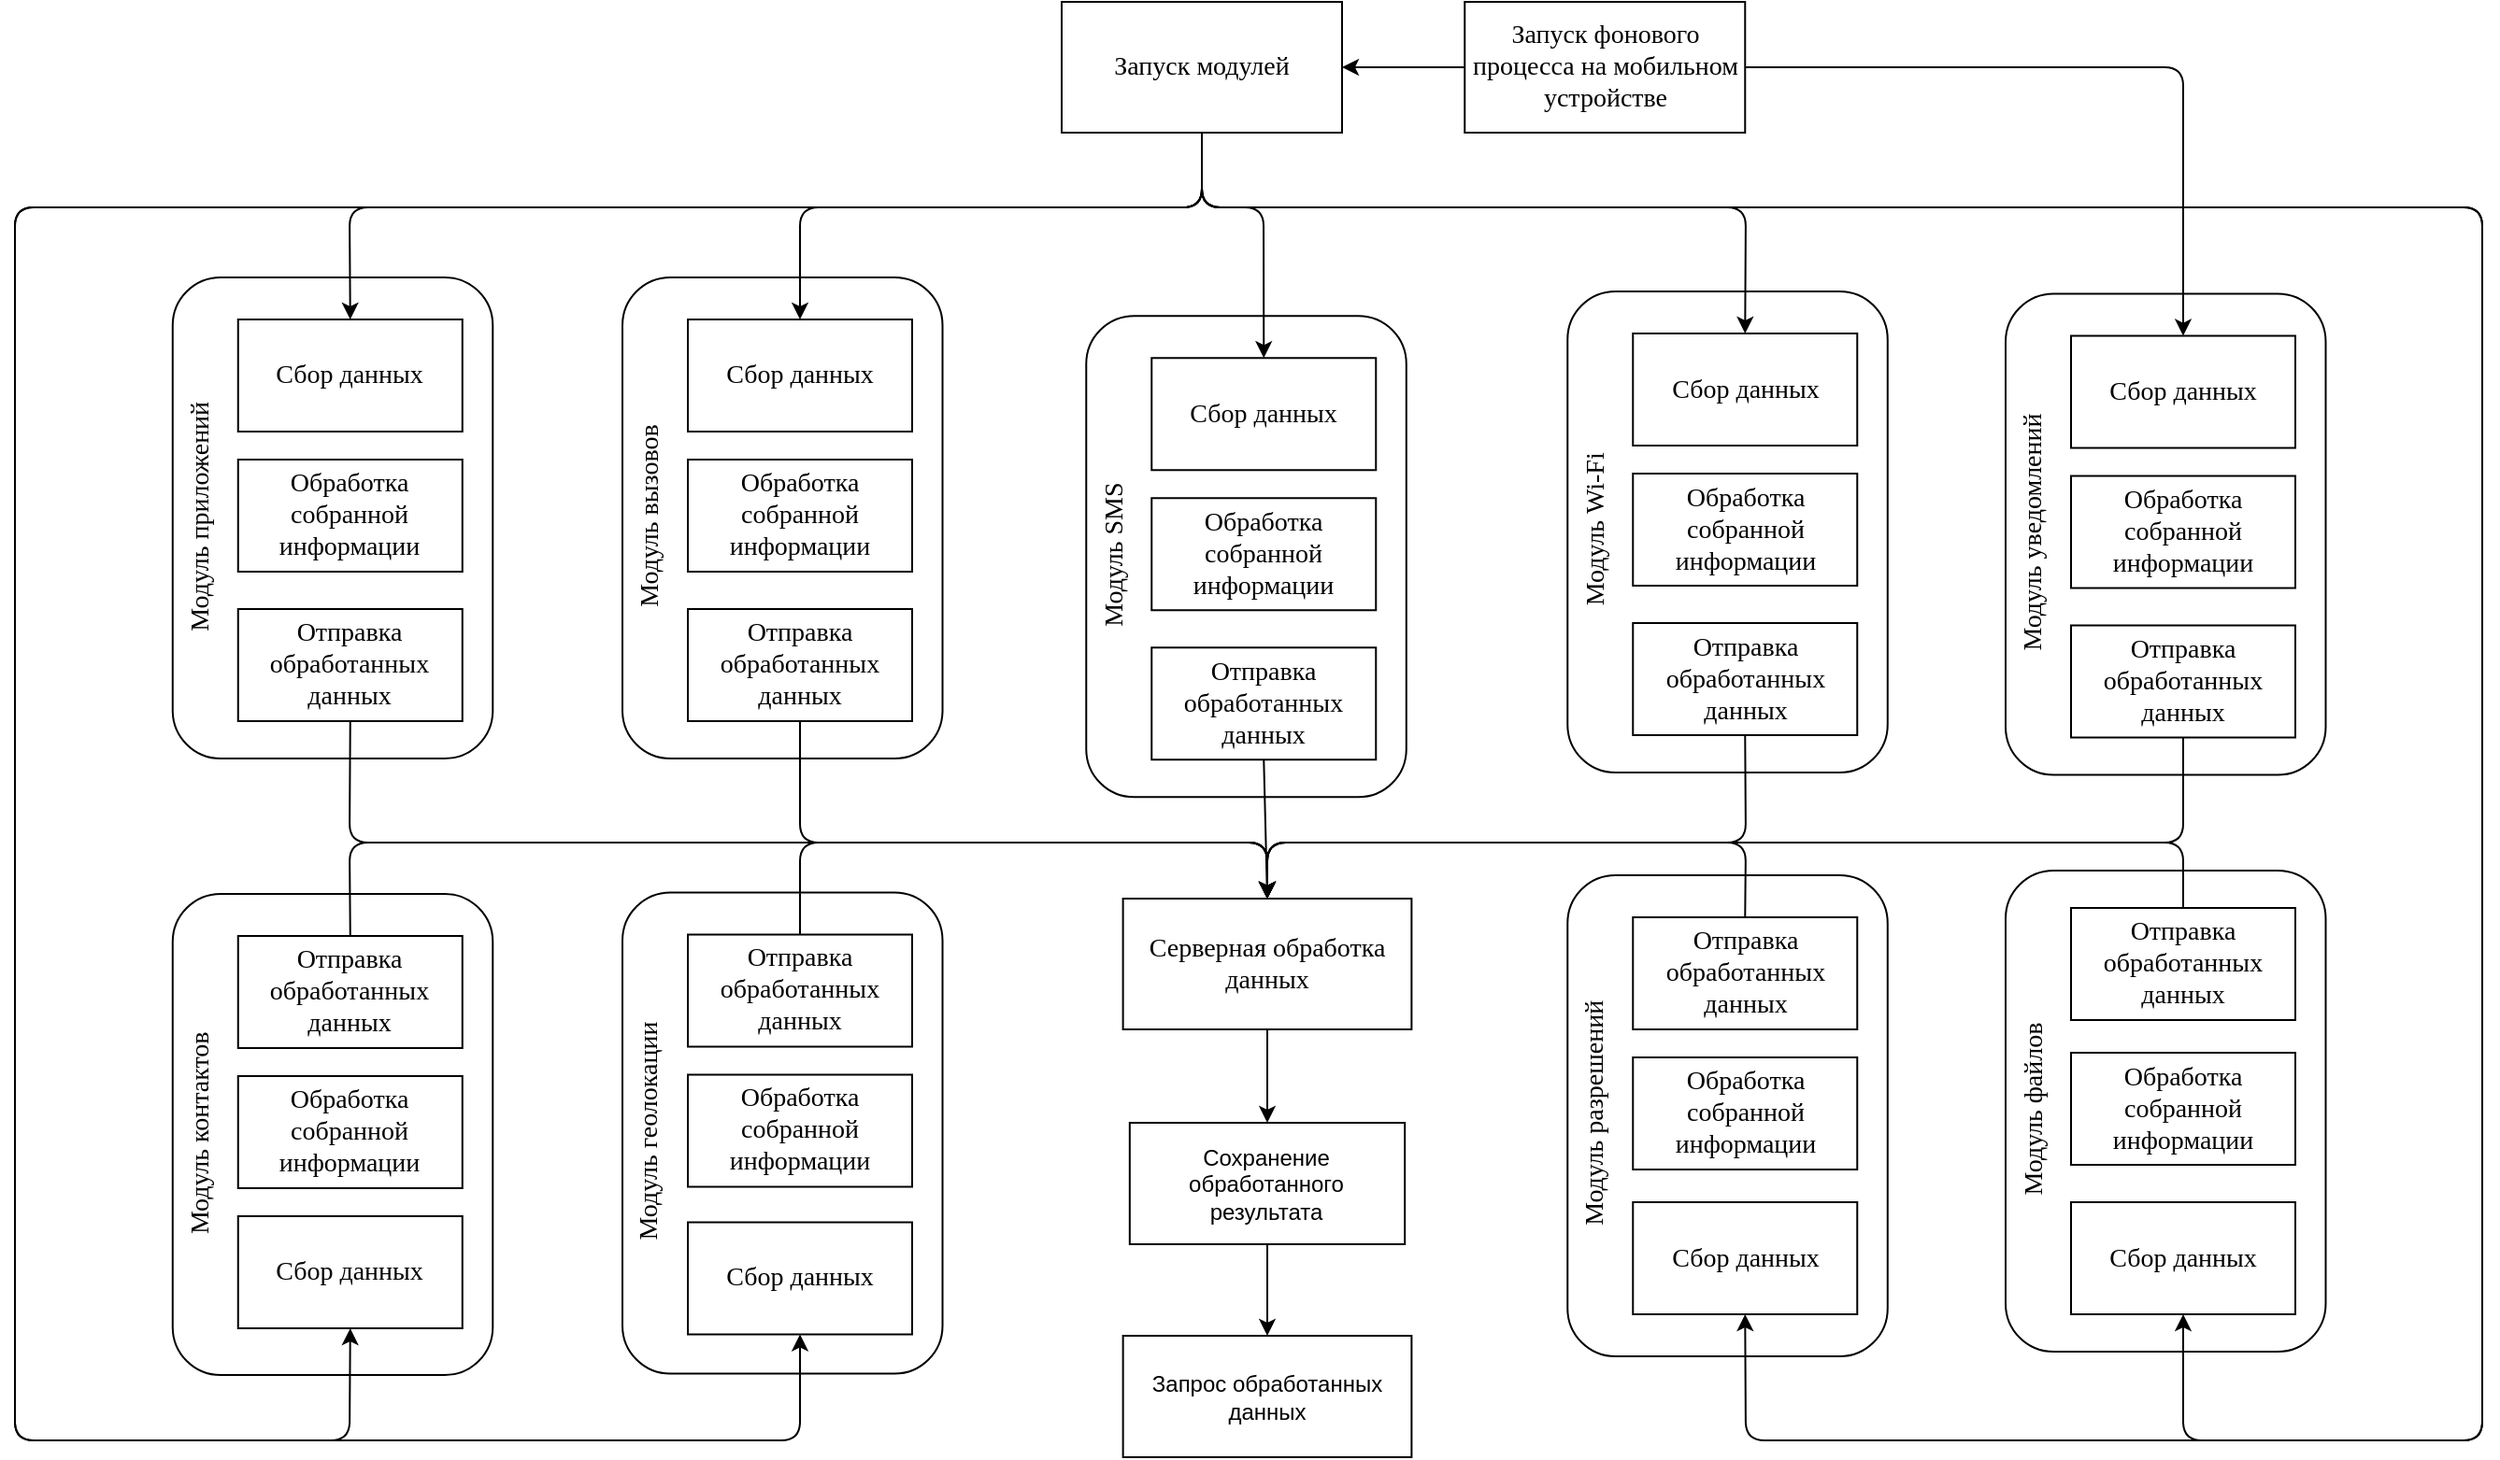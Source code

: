 <mxfile version="14.1.8" type="device"><diagram id="mnSUJkDrzFlQSvX6eg_O" name="Page-1"><mxGraphModel dx="2016" dy="209" grid="1" gridSize="10" guides="1" tooltips="1" connect="1" arrows="1" fold="1" page="1" pageScale="1" pageWidth="827" pageHeight="1169" math="0" shadow="0"><root><mxCell id="0"/><mxCell id="1" parent="0"/><mxCell id="_tsb7AVyKGkSQwB7FCr1-1" value="&lt;font face=&quot;Times New Roman&quot; style=&quot;font-size: 14px&quot;&gt;Запуск фонового процесса на мобильном устройстве&lt;/font&gt;" style="rounded=0;whiteSpace=wrap;html=1;" parent="1" vertex="1"><mxGeometry x="-624.37" y="30" width="150" height="70" as="geometry"/></mxCell><mxCell id="_tsb7AVyKGkSQwB7FCr1-14" value="" style="rounded=1;whiteSpace=wrap;html=1;rotation=90;direction=west;" parent="1" vertex="1"><mxGeometry x="-869.99" y="241.26" width="257.5" height="171.25" as="geometry"/></mxCell><mxCell id="_tsb7AVyKGkSQwB7FCr1-15" value="&lt;font style=&quot;font-size: 14px&quot; face=&quot;Times New Roman&quot;&gt;Сбор данных&lt;/font&gt;" style="rounded=0;whiteSpace=wrap;html=1;" parent="1" vertex="1"><mxGeometry x="-791.87" y="220.63" width="120" height="60" as="geometry"/></mxCell><mxCell id="_tsb7AVyKGkSQwB7FCr1-17" value="&lt;font face=&quot;Times New Roman&quot; style=&quot;font-size: 14px&quot;&gt;Обработка собранной информации&lt;/font&gt;" style="rounded=0;whiteSpace=wrap;html=1;" parent="1" vertex="1"><mxGeometry x="-791.87" y="295.63" width="120" height="60" as="geometry"/></mxCell><mxCell id="_tsb7AVyKGkSQwB7FCr1-18" value="&lt;font face=&quot;Times New Roman&quot; style=&quot;font-size: 14px&quot;&gt;Отправка обработанных данных&lt;/font&gt;" style="rounded=0;whiteSpace=wrap;html=1;" parent="1" vertex="1"><mxGeometry x="-791.87" y="375.63" width="120" height="60" as="geometry"/></mxCell><mxCell id="_tsb7AVyKGkSQwB7FCr1-20" value="&lt;font face=&quot;Times New Roman&quot; style=&quot;font-size: 14px&quot;&gt;Модуль SMS&lt;/font&gt;" style="text;html=1;strokeColor=none;fillColor=none;align=center;verticalAlign=middle;whiteSpace=wrap;rounded=0;rotation=-90;" parent="1" vertex="1"><mxGeometry x="-881.87" y="315.63" width="140" height="20" as="geometry"/></mxCell><mxCell id="-plFbZSpuo-o5r_M1Kf3-2" value="" style="rounded=1;whiteSpace=wrap;html=1;rotation=90;direction=west;" parent="1" vertex="1"><mxGeometry x="-1118.12" y="549.89" width="257.5" height="171.25" as="geometry"/></mxCell><mxCell id="-plFbZSpuo-o5r_M1Kf3-3" value="&lt;font style=&quot;font-size: 14px&quot; face=&quot;Times New Roman&quot;&gt;Сбор данных&lt;/font&gt;" style="rounded=0;whiteSpace=wrap;html=1;" parent="1" vertex="1"><mxGeometry x="-1040" y="683.26" width="120" height="60" as="geometry"/></mxCell><mxCell id="-plFbZSpuo-o5r_M1Kf3-4" value="&lt;font face=&quot;Times New Roman&quot; style=&quot;font-size: 14px&quot;&gt;Обработка собранной информации&lt;/font&gt;" style="rounded=0;whiteSpace=wrap;html=1;" parent="1" vertex="1"><mxGeometry x="-1040" y="604.26" width="120" height="60" as="geometry"/></mxCell><mxCell id="-plFbZSpuo-o5r_M1Kf3-5" value="&lt;font face=&quot;Times New Roman&quot; style=&quot;font-size: 14px&quot;&gt;Отправка обработанных данных&lt;/font&gt;" style="rounded=0;whiteSpace=wrap;html=1;" parent="1" vertex="1"><mxGeometry x="-1040" y="529.26" width="120" height="60" as="geometry"/></mxCell><mxCell id="-plFbZSpuo-o5r_M1Kf3-6" value="&lt;font face=&quot;Times New Roman&quot; style=&quot;font-size: 14px&quot;&gt;Модуль геолокации&lt;/font&gt;" style="text;html=1;strokeColor=none;fillColor=none;align=center;verticalAlign=middle;whiteSpace=wrap;rounded=0;rotation=-90;" parent="1" vertex="1"><mxGeometry x="-1130" y="624.26" width="140" height="20" as="geometry"/></mxCell><mxCell id="-plFbZSpuo-o5r_M1Kf3-7" value="" style="rounded=1;whiteSpace=wrap;html=1;rotation=90;direction=west;" parent="1" vertex="1"><mxGeometry x="-612.49" y="228.13" width="257.5" height="171.25" as="geometry"/></mxCell><mxCell id="-plFbZSpuo-o5r_M1Kf3-8" value="&lt;font style=&quot;font-size: 14px&quot; face=&quot;Times New Roman&quot;&gt;Сбор данных&lt;/font&gt;" style="rounded=0;whiteSpace=wrap;html=1;" parent="1" vertex="1"><mxGeometry x="-534.37" y="207.5" width="120" height="60" as="geometry"/></mxCell><mxCell id="-plFbZSpuo-o5r_M1Kf3-9" value="&lt;font face=&quot;Times New Roman&quot; style=&quot;font-size: 14px&quot;&gt;Обработка собранной информации&lt;/font&gt;" style="rounded=0;whiteSpace=wrap;html=1;" parent="1" vertex="1"><mxGeometry x="-534.37" y="282.5" width="120" height="60" as="geometry"/></mxCell><mxCell id="-plFbZSpuo-o5r_M1Kf3-10" value="&lt;font face=&quot;Times New Roman&quot; style=&quot;font-size: 14px&quot;&gt;Отправка обработанных данных&lt;/font&gt;" style="rounded=0;whiteSpace=wrap;html=1;" parent="1" vertex="1"><mxGeometry x="-534.37" y="362.5" width="120" height="60" as="geometry"/></mxCell><mxCell id="-plFbZSpuo-o5r_M1Kf3-11" value="&lt;font face=&quot;Times New Roman&quot; style=&quot;font-size: 14px&quot;&gt;Модуль Wi-Fi&lt;/font&gt;" style="text;html=1;strokeColor=none;fillColor=none;align=center;verticalAlign=middle;whiteSpace=wrap;rounded=0;rotation=-90;" parent="1" vertex="1"><mxGeometry x="-624.37" y="302.5" width="140" height="20" as="geometry"/></mxCell><mxCell id="-plFbZSpuo-o5r_M1Kf3-12" value="" style="rounded=1;whiteSpace=wrap;html=1;rotation=90;direction=west;" parent="1" vertex="1"><mxGeometry x="-1118.12" y="220.63" width="257.5" height="171.25" as="geometry"/></mxCell><mxCell id="-plFbZSpuo-o5r_M1Kf3-13" value="&lt;font style=&quot;font-size: 14px&quot; face=&quot;Times New Roman&quot;&gt;Сбор данных&lt;/font&gt;" style="rounded=0;whiteSpace=wrap;html=1;" parent="1" vertex="1"><mxGeometry x="-1040" y="200" width="120" height="60" as="geometry"/></mxCell><mxCell id="-plFbZSpuo-o5r_M1Kf3-14" value="&lt;font face=&quot;Times New Roman&quot; style=&quot;font-size: 14px&quot;&gt;Обработка собранной информации&lt;/font&gt;" style="rounded=0;whiteSpace=wrap;html=1;" parent="1" vertex="1"><mxGeometry x="-1040" y="275" width="120" height="60" as="geometry"/></mxCell><mxCell id="-plFbZSpuo-o5r_M1Kf3-15" value="&lt;font face=&quot;Times New Roman&quot; style=&quot;font-size: 14px&quot;&gt;Отправка обработанных данных&lt;/font&gt;" style="rounded=0;whiteSpace=wrap;html=1;" parent="1" vertex="1"><mxGeometry x="-1040" y="355" width="120" height="60" as="geometry"/></mxCell><mxCell id="-plFbZSpuo-o5r_M1Kf3-16" value="&lt;font face=&quot;Times New Roman&quot; style=&quot;font-size: 14px&quot;&gt;Модуль вызовов&lt;/font&gt;" style="text;html=1;strokeColor=none;fillColor=none;align=center;verticalAlign=middle;whiteSpace=wrap;rounded=0;rotation=-90;" parent="1" vertex="1"><mxGeometry x="-1130" y="295" width="140" height="20" as="geometry"/></mxCell><mxCell id="-plFbZSpuo-o5r_M1Kf3-17" value="" style="rounded=1;whiteSpace=wrap;html=1;rotation=90;direction=west;" parent="1" vertex="1"><mxGeometry x="-1358.74" y="220.63" width="257.5" height="171.25" as="geometry"/></mxCell><mxCell id="-plFbZSpuo-o5r_M1Kf3-18" value="&lt;font style=&quot;font-size: 14px&quot; face=&quot;Times New Roman&quot;&gt;Сбор данных&lt;/font&gt;" style="rounded=0;whiteSpace=wrap;html=1;" parent="1" vertex="1"><mxGeometry x="-1280.62" y="200" width="120" height="60" as="geometry"/></mxCell><mxCell id="-plFbZSpuo-o5r_M1Kf3-19" value="&lt;font face=&quot;Times New Roman&quot; style=&quot;font-size: 14px&quot;&gt;Обработка собранной информации&lt;/font&gt;" style="rounded=0;whiteSpace=wrap;html=1;" parent="1" vertex="1"><mxGeometry x="-1280.62" y="275" width="120" height="60" as="geometry"/></mxCell><mxCell id="-plFbZSpuo-o5r_M1Kf3-20" value="&lt;font face=&quot;Times New Roman&quot; style=&quot;font-size: 14px&quot;&gt;Отправка обработанных данных&lt;/font&gt;" style="rounded=0;whiteSpace=wrap;html=1;" parent="1" vertex="1"><mxGeometry x="-1280.62" y="355" width="120" height="60" as="geometry"/></mxCell><mxCell id="-plFbZSpuo-o5r_M1Kf3-21" value="&lt;font face=&quot;Times New Roman&quot; style=&quot;font-size: 14px&quot;&gt;Модуль приложений&lt;/font&gt;" style="text;html=1;strokeColor=none;fillColor=none;align=center;verticalAlign=middle;whiteSpace=wrap;rounded=0;rotation=-90;" parent="1" vertex="1"><mxGeometry x="-1370.62" y="295" width="140" height="20" as="geometry"/></mxCell><mxCell id="-plFbZSpuo-o5r_M1Kf3-22" value="" style="rounded=1;whiteSpace=wrap;html=1;rotation=90;direction=west;" parent="1" vertex="1"><mxGeometry x="-1358.74" y="550.63" width="257.5" height="171.25" as="geometry"/></mxCell><mxCell id="-plFbZSpuo-o5r_M1Kf3-23" value="&lt;font style=&quot;font-size: 14px&quot; face=&quot;Times New Roman&quot;&gt;Сбор данных&lt;/font&gt;" style="rounded=0;whiteSpace=wrap;html=1;" parent="1" vertex="1"><mxGeometry x="-1280.62" y="680" width="120" height="60" as="geometry"/></mxCell><mxCell id="-plFbZSpuo-o5r_M1Kf3-24" value="&lt;font face=&quot;Times New Roman&quot; style=&quot;font-size: 14px&quot;&gt;Обработка собранной информации&lt;/font&gt;" style="rounded=0;whiteSpace=wrap;html=1;" parent="1" vertex="1"><mxGeometry x="-1280.62" y="605" width="120" height="60" as="geometry"/></mxCell><mxCell id="-plFbZSpuo-o5r_M1Kf3-25" value="&lt;font face=&quot;Times New Roman&quot; style=&quot;font-size: 14px&quot;&gt;Отправка обработанных данных&lt;/font&gt;" style="rounded=0;whiteSpace=wrap;html=1;" parent="1" vertex="1"><mxGeometry x="-1280.62" y="530" width="120" height="60" as="geometry"/></mxCell><mxCell id="-plFbZSpuo-o5r_M1Kf3-26" value="&lt;font face=&quot;Times New Roman&quot; style=&quot;font-size: 14px&quot;&gt;Модуль контактов&lt;/font&gt;" style="text;html=1;strokeColor=none;fillColor=none;align=center;verticalAlign=middle;whiteSpace=wrap;rounded=0;rotation=-90;" parent="1" vertex="1"><mxGeometry x="-1370.62" y="625" width="140" height="20" as="geometry"/></mxCell><mxCell id="-plFbZSpuo-o5r_M1Kf3-42" value="" style="rounded=1;whiteSpace=wrap;html=1;rotation=90;direction=west;" parent="1" vertex="1"><mxGeometry x="-378.12" y="538.13" width="257.5" height="171.25" as="geometry"/></mxCell><mxCell id="-plFbZSpuo-o5r_M1Kf3-43" value="&lt;font style=&quot;font-size: 14px&quot; face=&quot;Times New Roman&quot;&gt;Сбор данных&lt;/font&gt;" style="rounded=0;whiteSpace=wrap;html=1;" parent="1" vertex="1"><mxGeometry x="-300" y="672.5" width="120" height="60" as="geometry"/></mxCell><mxCell id="-plFbZSpuo-o5r_M1Kf3-44" value="&lt;font face=&quot;Times New Roman&quot; style=&quot;font-size: 14px&quot;&gt;Обработка собранной информации&lt;/font&gt;" style="rounded=0;whiteSpace=wrap;html=1;" parent="1" vertex="1"><mxGeometry x="-300" y="592.5" width="120" height="60" as="geometry"/></mxCell><mxCell id="-plFbZSpuo-o5r_M1Kf3-45" value="&lt;font face=&quot;Times New Roman&quot; style=&quot;font-size: 14px&quot;&gt;Отправка обработанных данных&lt;/font&gt;" style="rounded=0;whiteSpace=wrap;html=1;" parent="1" vertex="1"><mxGeometry x="-300" y="515" width="120" height="60" as="geometry"/></mxCell><mxCell id="-plFbZSpuo-o5r_M1Kf3-46" value="&lt;font face=&quot;Times New Roman&quot; style=&quot;font-size: 14px&quot;&gt;Модуль файлов&lt;/font&gt;" style="text;html=1;strokeColor=none;fillColor=none;align=center;verticalAlign=middle;whiteSpace=wrap;rounded=0;rotation=-90;" parent="1" vertex="1"><mxGeometry x="-390" y="612.5" width="140" height="20" as="geometry"/></mxCell><mxCell id="-plFbZSpuo-o5r_M1Kf3-47" value="" style="rounded=1;whiteSpace=wrap;html=1;rotation=90;direction=west;" parent="1" vertex="1"><mxGeometry x="-612.49" y="540.63" width="257.5" height="171.25" as="geometry"/></mxCell><mxCell id="-plFbZSpuo-o5r_M1Kf3-49" value="&lt;font face=&quot;Times New Roman&quot; style=&quot;font-size: 14px&quot;&gt;Обработка собранной информации&lt;/font&gt;" style="rounded=0;whiteSpace=wrap;html=1;" parent="1" vertex="1"><mxGeometry x="-534.37" y="595" width="120" height="60" as="geometry"/></mxCell><mxCell id="-plFbZSpuo-o5r_M1Kf3-50" value="&lt;font face=&quot;Times New Roman&quot; style=&quot;font-size: 14px&quot;&gt;Отправка обработанных данных&lt;/font&gt;" style="rounded=0;whiteSpace=wrap;html=1;" parent="1" vertex="1"><mxGeometry x="-534.37" y="520" width="120" height="60" as="geometry"/></mxCell><mxCell id="-plFbZSpuo-o5r_M1Kf3-51" value="&lt;font face=&quot;Times New Roman&quot; style=&quot;font-size: 14px&quot;&gt;Модуль разрешений&lt;/font&gt;" style="text;html=1;strokeColor=none;fillColor=none;align=center;verticalAlign=middle;whiteSpace=wrap;rounded=0;rotation=-90;" parent="1" vertex="1"><mxGeometry x="-624.37" y="615" width="140" height="20" as="geometry"/></mxCell><mxCell id="-plFbZSpuo-o5r_M1Kf3-52" value="" style="rounded=1;whiteSpace=wrap;html=1;rotation=90;direction=west;" parent="1" vertex="1"><mxGeometry x="-378.12" y="229.39" width="257.5" height="171.25" as="geometry"/></mxCell><mxCell id="-plFbZSpuo-o5r_M1Kf3-53" value="&lt;font style=&quot;font-size: 14px&quot; face=&quot;Times New Roman&quot;&gt;Сбор данных&lt;/font&gt;" style="rounded=0;whiteSpace=wrap;html=1;" parent="1" vertex="1"><mxGeometry x="-300" y="208.76" width="120" height="60" as="geometry"/></mxCell><mxCell id="-plFbZSpuo-o5r_M1Kf3-54" value="&lt;font face=&quot;Times New Roman&quot; style=&quot;font-size: 14px&quot;&gt;Обработка собранной информации&lt;/font&gt;" style="rounded=0;whiteSpace=wrap;html=1;" parent="1" vertex="1"><mxGeometry x="-300" y="283.76" width="120" height="60" as="geometry"/></mxCell><mxCell id="-plFbZSpuo-o5r_M1Kf3-55" value="&lt;font face=&quot;Times New Roman&quot; style=&quot;font-size: 14px&quot;&gt;Отправка обработанных данных&lt;/font&gt;" style="rounded=0;whiteSpace=wrap;html=1;" parent="1" vertex="1"><mxGeometry x="-300" y="363.76" width="120" height="60" as="geometry"/></mxCell><mxCell id="-plFbZSpuo-o5r_M1Kf3-56" value="&lt;font face=&quot;Times New Roman&quot; style=&quot;font-size: 14px&quot;&gt;Модуль уведомлений&lt;/font&gt;" style="text;html=1;strokeColor=none;fillColor=none;align=center;verticalAlign=middle;whiteSpace=wrap;rounded=0;rotation=-90;" parent="1" vertex="1"><mxGeometry x="-390" y="303.76" width="140" height="20" as="geometry"/></mxCell><mxCell id="-plFbZSpuo-o5r_M1Kf3-57" value="&lt;font face=&quot;Times New Roman&quot; style=&quot;font-size: 14px&quot;&gt;Запуск модулей&lt;/font&gt;" style="rounded=0;whiteSpace=wrap;html=1;" parent="1" vertex="1"><mxGeometry x="-840" y="30" width="150" height="70" as="geometry"/></mxCell><mxCell id="-plFbZSpuo-o5r_M1Kf3-58" value="&lt;font face=&quot;Times New Roman&quot; style=&quot;font-size: 14px&quot;&gt;Серверная обработка данных&lt;/font&gt;" style="rounded=0;whiteSpace=wrap;html=1;" parent="1" vertex="1"><mxGeometry x="-807.19" y="510" width="154.37" height="70" as="geometry"/></mxCell><mxCell id="-plFbZSpuo-o5r_M1Kf3-59" value="Сохранение обработанного результата" style="rounded=0;whiteSpace=wrap;html=1;" parent="1" vertex="1"><mxGeometry x="-803.59" y="630" width="147.18" height="65" as="geometry"/></mxCell><mxCell id="-plFbZSpuo-o5r_M1Kf3-60" value="Запрос обработанных данных" style="rounded=0;whiteSpace=wrap;html=1;" parent="1" vertex="1"><mxGeometry x="-807.18" y="744" width="154.37" height="65" as="geometry"/></mxCell><mxCell id="-plFbZSpuo-o5r_M1Kf3-61" value="" style="endArrow=classic;html=1;entryX=1;entryY=0.5;entryDx=0;entryDy=0;exitX=0;exitY=0.5;exitDx=0;exitDy=0;" parent="1" source="_tsb7AVyKGkSQwB7FCr1-1" target="-plFbZSpuo-o5r_M1Kf3-57" edge="1"><mxGeometry width="50" height="50" relative="1" as="geometry"><mxPoint x="-600" y="80" as="sourcePoint"/><mxPoint x="-550" y="30" as="targetPoint"/></mxGeometry></mxCell><mxCell id="-plFbZSpuo-o5r_M1Kf3-62" value="" style="endArrow=classic;html=1;entryX=0.5;entryY=0;entryDx=0;entryDy=0;exitX=0.5;exitY=1;exitDx=0;exitDy=0;" parent="1" source="-plFbZSpuo-o5r_M1Kf3-57" target="-plFbZSpuo-o5r_M1Kf3-18" edge="1"><mxGeometry width="50" height="50" relative="1" as="geometry"><mxPoint x="-1270" y="70" as="sourcePoint"/><mxPoint x="-550" y="30" as="targetPoint"/><Array as="points"><mxPoint x="-765" y="140"/><mxPoint x="-920" y="140"/><mxPoint x="-1221" y="140"/></Array></mxGeometry></mxCell><mxCell id="-plFbZSpuo-o5r_M1Kf3-63" value="" style="endArrow=classic;html=1;entryX=0.5;entryY=0;entryDx=0;entryDy=0;exitX=0.5;exitY=1;exitDx=0;exitDy=0;" parent="1" source="-plFbZSpuo-o5r_M1Kf3-57" target="-plFbZSpuo-o5r_M1Kf3-13" edge="1"><mxGeometry width="50" height="50" relative="1" as="geometry"><mxPoint x="-970" y="80" as="sourcePoint"/><mxPoint x="-920" y="30" as="targetPoint"/><Array as="points"><mxPoint x="-765" y="140"/><mxPoint x="-920" y="140"/><mxPoint x="-980" y="140"/></Array></mxGeometry></mxCell><mxCell id="-plFbZSpuo-o5r_M1Kf3-64" value="" style="endArrow=classic;html=1;exitX=0.5;exitY=1;exitDx=0;exitDy=0;entryX=0.5;entryY=1;entryDx=0;entryDy=0;" parent="1" source="-plFbZSpuo-o5r_M1Kf3-57" target="-plFbZSpuo-o5r_M1Kf3-23" edge="1"><mxGeometry width="50" height="50" relative="1" as="geometry"><mxPoint x="-1080" y="110" as="sourcePoint"/><mxPoint x="-1430" y="690" as="targetPoint"/><Array as="points"><mxPoint x="-765" y="140"/><mxPoint x="-920" y="140"/><mxPoint x="-1400" y="140"/><mxPoint x="-1400" y="800"/><mxPoint x="-1221" y="800"/></Array></mxGeometry></mxCell><mxCell id="-plFbZSpuo-o5r_M1Kf3-65" value="" style="endArrow=classic;html=1;entryX=0.5;entryY=1;entryDx=0;entryDy=0;exitX=0.5;exitY=1;exitDx=0;exitDy=0;" parent="1" source="-plFbZSpuo-o5r_M1Kf3-57" target="-plFbZSpuo-o5r_M1Kf3-3" edge="1"><mxGeometry width="50" height="50" relative="1" as="geometry"><mxPoint x="-1020" y="200" as="sourcePoint"/><mxPoint x="-970" y="150" as="targetPoint"/><Array as="points"><mxPoint x="-765" y="140"/><mxPoint x="-920" y="140"/><mxPoint x="-1400" y="140"/><mxPoint x="-1400" y="800"/><mxPoint x="-980" y="800"/></Array></mxGeometry></mxCell><mxCell id="-plFbZSpuo-o5r_M1Kf3-66" value="" style="endArrow=classic;html=1;entryX=0.5;entryY=0;entryDx=0;entryDy=0;exitX=0.5;exitY=1;exitDx=0;exitDy=0;" parent="1" source="-plFbZSpuo-o5r_M1Kf3-57" target="_tsb7AVyKGkSQwB7FCr1-15" edge="1"><mxGeometry width="50" height="50" relative="1" as="geometry"><mxPoint x="-1020" y="200" as="sourcePoint"/><mxPoint x="-970" y="150" as="targetPoint"/><Array as="points"><mxPoint x="-765" y="140"/><mxPoint x="-732" y="140"/></Array></mxGeometry></mxCell><mxCell id="-plFbZSpuo-o5r_M1Kf3-67" value="" style="endArrow=classic;html=1;exitX=0.5;exitY=1;exitDx=0;exitDy=0;entryX=0.5;entryY=0;entryDx=0;entryDy=0;" parent="1" source="-plFbZSpuo-o5r_M1Kf3-57" target="-plFbZSpuo-o5r_M1Kf3-8" edge="1"><mxGeometry width="50" height="50" relative="1" as="geometry"><mxPoint x="-1020" y="200" as="sourcePoint"/><mxPoint x="-770" y="120" as="targetPoint"/><Array as="points"><mxPoint x="-765" y="140"/><mxPoint x="-474" y="140"/></Array></mxGeometry></mxCell><mxCell id="-plFbZSpuo-o5r_M1Kf3-68" value="" style="endArrow=classic;html=1;entryX=0.5;entryY=1;entryDx=0;entryDy=0;exitX=0.5;exitY=1;exitDx=0;exitDy=0;" parent="1" source="-plFbZSpuo-o5r_M1Kf3-57" target="-plFbZSpuo-o5r_M1Kf3-48" edge="1"><mxGeometry width="50" height="50" relative="1" as="geometry"><mxPoint x="-550" y="200" as="sourcePoint"/><mxPoint x="-500" y="150" as="targetPoint"/><Array as="points"><mxPoint x="-765" y="140"/><mxPoint x="-80" y="140"/><mxPoint x="-80" y="800"/><mxPoint x="-474" y="800"/></Array></mxGeometry></mxCell><mxCell id="-plFbZSpuo-o5r_M1Kf3-69" value="" style="endArrow=classic;html=1;entryX=0.5;entryY=1;entryDx=0;entryDy=0;exitX=0.5;exitY=1;exitDx=0;exitDy=0;" parent="1" source="-plFbZSpuo-o5r_M1Kf3-57" target="-plFbZSpuo-o5r_M1Kf3-43" edge="1"><mxGeometry width="50" height="50" relative="1" as="geometry"><mxPoint x="-550" y="200" as="sourcePoint"/><mxPoint x="-500" y="150" as="targetPoint"/><Array as="points"><mxPoint x="-765" y="140"/><mxPoint x="-80" y="140"/><mxPoint x="-80" y="800"/><mxPoint x="-240" y="800"/></Array></mxGeometry></mxCell><mxCell id="-plFbZSpuo-o5r_M1Kf3-70" value="" style="endArrow=classic;html=1;entryX=0.5;entryY=0;entryDx=0;entryDy=0;exitX=1;exitY=0.5;exitDx=0;exitDy=0;" parent="1" source="_tsb7AVyKGkSQwB7FCr1-1" target="-plFbZSpuo-o5r_M1Kf3-53" edge="1"><mxGeometry width="50" height="50" relative="1" as="geometry"><mxPoint x="-550" y="200" as="sourcePoint"/><mxPoint x="-500" y="150" as="targetPoint"/><Array as="points"><mxPoint x="-240" y="65"/></Array></mxGeometry></mxCell><mxCell id="-plFbZSpuo-o5r_M1Kf3-71" value="" style="endArrow=classic;html=1;entryX=0.5;entryY=0;entryDx=0;entryDy=0;exitX=0.5;exitY=1;exitDx=0;exitDy=0;" parent="1" source="-plFbZSpuo-o5r_M1Kf3-55" target="-plFbZSpuo-o5r_M1Kf3-58" edge="1"><mxGeometry width="50" height="50" relative="1" as="geometry"><mxPoint x="-10" y="580" as="sourcePoint"/><mxPoint x="-500" y="550" as="targetPoint"/><Array as="points"><mxPoint x="-240" y="480"/><mxPoint x="-730" y="480"/></Array></mxGeometry></mxCell><mxCell id="-plFbZSpuo-o5r_M1Kf3-72" value="" style="endArrow=classic;html=1;entryX=0.5;entryY=0;entryDx=0;entryDy=0;exitX=0.5;exitY=0;exitDx=0;exitDy=0;" parent="1" source="-plFbZSpuo-o5r_M1Kf3-45" target="-plFbZSpuo-o5r_M1Kf3-58" edge="1"><mxGeometry width="50" height="50" relative="1" as="geometry"><mxPoint x="-550" y="600" as="sourcePoint"/><mxPoint x="-500" y="550" as="targetPoint"/><Array as="points"><mxPoint x="-240" y="480"/><mxPoint x="-730" y="480"/></Array></mxGeometry></mxCell><mxCell id="-plFbZSpuo-o5r_M1Kf3-73" value="" style="endArrow=classic;html=1;entryX=0.5;entryY=0;entryDx=0;entryDy=0;exitX=0.5;exitY=0;exitDx=0;exitDy=0;" parent="1" source="-plFbZSpuo-o5r_M1Kf3-50" target="-plFbZSpuo-o5r_M1Kf3-58" edge="1"><mxGeometry width="50" height="50" relative="1" as="geometry"><mxPoint x="-550" y="600" as="sourcePoint"/><mxPoint x="-500" y="550" as="targetPoint"/><Array as="points"><mxPoint x="-474" y="480"/><mxPoint x="-730" y="480"/></Array></mxGeometry></mxCell><mxCell id="-plFbZSpuo-o5r_M1Kf3-74" value="" style="endArrow=classic;html=1;entryX=0.5;entryY=0;entryDx=0;entryDy=0;exitX=0.5;exitY=1;exitDx=0;exitDy=0;" parent="1" source="-plFbZSpuo-o5r_M1Kf3-10" target="-plFbZSpuo-o5r_M1Kf3-58" edge="1"><mxGeometry width="50" height="50" relative="1" as="geometry"><mxPoint x="-550" y="600" as="sourcePoint"/><mxPoint x="-500" y="550" as="targetPoint"/><Array as="points"><mxPoint x="-474" y="480"/><mxPoint x="-730" y="480"/></Array></mxGeometry></mxCell><mxCell id="-plFbZSpuo-o5r_M1Kf3-75" value="" style="endArrow=classic;html=1;entryX=0.5;entryY=0;entryDx=0;entryDy=0;exitX=0.5;exitY=1;exitDx=0;exitDy=0;" parent="1" source="_tsb7AVyKGkSQwB7FCr1-18" target="-plFbZSpuo-o5r_M1Kf3-58" edge="1"><mxGeometry width="50" height="50" relative="1" as="geometry"><mxPoint x="-950" y="600" as="sourcePoint"/><mxPoint x="-900" y="550" as="targetPoint"/></mxGeometry></mxCell><mxCell id="-plFbZSpuo-o5r_M1Kf3-76" value="" style="endArrow=classic;html=1;entryX=0.5;entryY=0;entryDx=0;entryDy=0;exitX=0.5;exitY=0;exitDx=0;exitDy=0;" parent="1" source="-plFbZSpuo-o5r_M1Kf3-5" target="-plFbZSpuo-o5r_M1Kf3-58" edge="1"><mxGeometry width="50" height="50" relative="1" as="geometry"><mxPoint x="-950" y="600" as="sourcePoint"/><mxPoint x="-900" y="550" as="targetPoint"/><Array as="points"><mxPoint x="-980" y="480"/><mxPoint x="-920" y="480"/><mxPoint x="-730" y="480"/></Array></mxGeometry></mxCell><mxCell id="-plFbZSpuo-o5r_M1Kf3-77" value="" style="endArrow=classic;html=1;entryX=0.5;entryY=0;entryDx=0;entryDy=0;exitX=0.5;exitY=0;exitDx=0;exitDy=0;" parent="1" source="-plFbZSpuo-o5r_M1Kf3-25" target="-plFbZSpuo-o5r_M1Kf3-58" edge="1"><mxGeometry width="50" height="50" relative="1" as="geometry"><mxPoint x="-950" y="600" as="sourcePoint"/><mxPoint x="-900" y="550" as="targetPoint"/><Array as="points"><mxPoint x="-1221" y="480"/><mxPoint x="-730" y="480"/></Array></mxGeometry></mxCell><mxCell id="-plFbZSpuo-o5r_M1Kf3-78" value="" style="endArrow=classic;html=1;entryX=0.5;entryY=0;entryDx=0;entryDy=0;exitX=0.5;exitY=1;exitDx=0;exitDy=0;" parent="1" source="-plFbZSpuo-o5r_M1Kf3-15" target="-plFbZSpuo-o5r_M1Kf3-58" edge="1"><mxGeometry width="50" height="50" relative="1" as="geometry"><mxPoint x="-950" y="600" as="sourcePoint"/><mxPoint x="-900" y="550" as="targetPoint"/><Array as="points"><mxPoint x="-980" y="480"/><mxPoint x="-730" y="480"/></Array></mxGeometry></mxCell><mxCell id="-plFbZSpuo-o5r_M1Kf3-79" value="" style="endArrow=classic;html=1;entryX=0.5;entryY=0;entryDx=0;entryDy=0;exitX=0.5;exitY=1;exitDx=0;exitDy=0;" parent="1" source="-plFbZSpuo-o5r_M1Kf3-20" target="-plFbZSpuo-o5r_M1Kf3-58" edge="1"><mxGeometry width="50" height="50" relative="1" as="geometry"><mxPoint x="-950" y="600" as="sourcePoint"/><mxPoint x="-900" y="550" as="targetPoint"/><Array as="points"><mxPoint x="-1221" y="480"/><mxPoint x="-730" y="480"/></Array></mxGeometry></mxCell><mxCell id="-plFbZSpuo-o5r_M1Kf3-80" value="" style="endArrow=classic;html=1;entryX=0.5;entryY=0;entryDx=0;entryDy=0;exitX=0.5;exitY=1;exitDx=0;exitDy=0;" parent="1" source="-plFbZSpuo-o5r_M1Kf3-58" target="-plFbZSpuo-o5r_M1Kf3-59" edge="1"><mxGeometry width="50" height="50" relative="1" as="geometry"><mxPoint x="-950" y="600" as="sourcePoint"/><mxPoint x="-900" y="550" as="targetPoint"/></mxGeometry></mxCell><mxCell id="-plFbZSpuo-o5r_M1Kf3-81" value="" style="endArrow=classic;html=1;entryX=0.5;entryY=0;entryDx=0;entryDy=0;exitX=0.5;exitY=1;exitDx=0;exitDy=0;" parent="1" source="-plFbZSpuo-o5r_M1Kf3-59" target="-plFbZSpuo-o5r_M1Kf3-60" edge="1"><mxGeometry width="50" height="50" relative="1" as="geometry"><mxPoint x="-950" y="600" as="sourcePoint"/><mxPoint x="-900" y="550" as="targetPoint"/></mxGeometry></mxCell><mxCell id="-plFbZSpuo-o5r_M1Kf3-48" value="&lt;font style=&quot;font-size: 14px&quot; face=&quot;Times New Roman&quot;&gt;Сбор данных&lt;/font&gt;" style="rounded=0;whiteSpace=wrap;html=1;" parent="1" vertex="1"><mxGeometry x="-534.37" y="672.5" width="120" height="60" as="geometry"/></mxCell></root></mxGraphModel></diagram></mxfile>